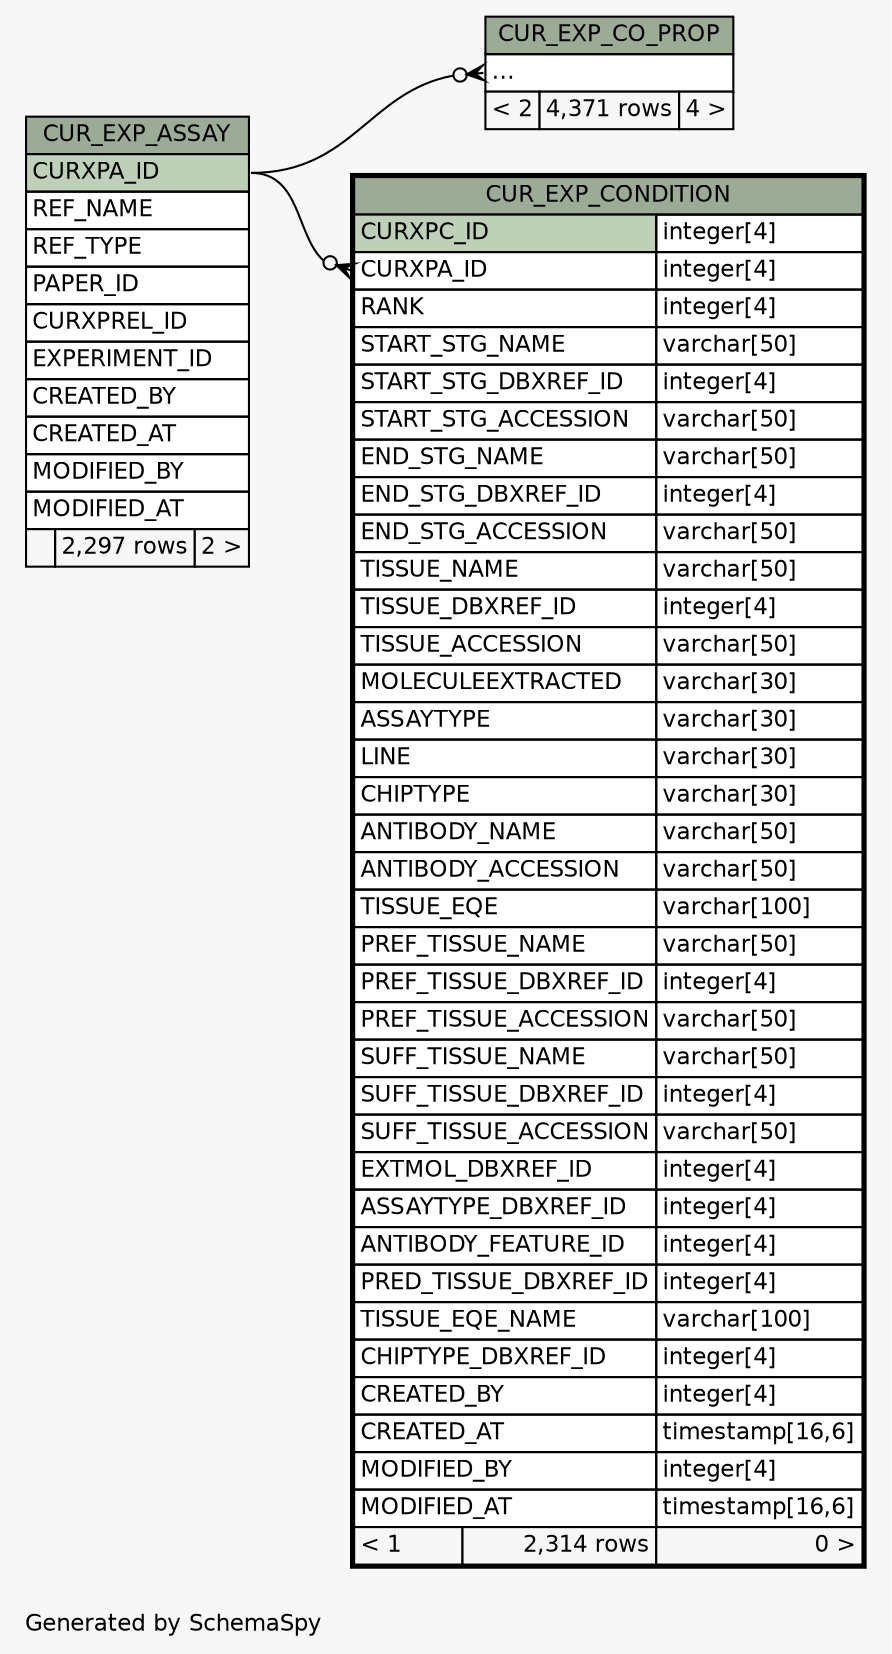 // dot 2.38.0 on Windows 10 10.0
// SchemaSpy rev Unknown
digraph "twoDegreesRelationshipsDiagram" {
  graph [
    rankdir="RL"
    bgcolor="#f7f7f7"
    label="\nGenerated by SchemaSpy"
    labeljust="l"
    nodesep="0.18"
    ranksep="0.46"
    fontname="Helvetica"
    fontsize="11"
  ];
  node [
    fontname="Helvetica"
    fontsize="11"
    shape="plaintext"
  ];
  edge [
    arrowsize="0.8"
  ];
  "CUR_EXP_CO_PROP":"elipses":w -> "CUR_EXP_ASSAY":"CURXPA_ID":e [arrowhead=none dir=back arrowtail=crowodot];
  "CUR_EXP_CONDITION":"CURXPA_ID":w -> "CUR_EXP_ASSAY":"CURXPA_ID":e [arrowhead=none dir=back arrowtail=crowodot];
  "CUR_EXP_ASSAY" [
    label=<
    <TABLE BORDER="0" CELLBORDER="1" CELLSPACING="0" BGCOLOR="#ffffff">
      <TR><TD COLSPAN="3" BGCOLOR="#9bab96" ALIGN="CENTER">CUR_EXP_ASSAY</TD></TR>
      <TR><TD PORT="CURXPA_ID" COLSPAN="3" BGCOLOR="#bed1b8" ALIGN="LEFT">CURXPA_ID</TD></TR>
      <TR><TD PORT="REF_NAME" COLSPAN="3" ALIGN="LEFT">REF_NAME</TD></TR>
      <TR><TD PORT="REF_TYPE" COLSPAN="3" ALIGN="LEFT">REF_TYPE</TD></TR>
      <TR><TD PORT="PAPER_ID" COLSPAN="3" ALIGN="LEFT">PAPER_ID</TD></TR>
      <TR><TD PORT="CURXPREL_ID" COLSPAN="3" ALIGN="LEFT">CURXPREL_ID</TD></TR>
      <TR><TD PORT="EXPERIMENT_ID" COLSPAN="3" ALIGN="LEFT">EXPERIMENT_ID</TD></TR>
      <TR><TD PORT="CREATED_BY" COLSPAN="3" ALIGN="LEFT">CREATED_BY</TD></TR>
      <TR><TD PORT="CREATED_AT" COLSPAN="3" ALIGN="LEFT">CREATED_AT</TD></TR>
      <TR><TD PORT="MODIFIED_BY" COLSPAN="3" ALIGN="LEFT">MODIFIED_BY</TD></TR>
      <TR><TD PORT="MODIFIED_AT" COLSPAN="3" ALIGN="LEFT">MODIFIED_AT</TD></TR>
      <TR><TD ALIGN="LEFT" BGCOLOR="#f7f7f7">  </TD><TD ALIGN="RIGHT" BGCOLOR="#f7f7f7">2,297 rows</TD><TD ALIGN="RIGHT" BGCOLOR="#f7f7f7">2 &gt;</TD></TR>
    </TABLE>>
    URL="CUR_EXP_ASSAY.html"
    tooltip="CUR_EXP_ASSAY"
  ];
  "CUR_EXP_CO_PROP" [
    label=<
    <TABLE BORDER="0" CELLBORDER="1" CELLSPACING="0" BGCOLOR="#ffffff">
      <TR><TD COLSPAN="3" BGCOLOR="#9bab96" ALIGN="CENTER">CUR_EXP_CO_PROP</TD></TR>
      <TR><TD PORT="elipses" COLSPAN="3" ALIGN="LEFT">...</TD></TR>
      <TR><TD ALIGN="LEFT" BGCOLOR="#f7f7f7">&lt; 2</TD><TD ALIGN="RIGHT" BGCOLOR="#f7f7f7">4,371 rows</TD><TD ALIGN="RIGHT" BGCOLOR="#f7f7f7">4 &gt;</TD></TR>
    </TABLE>>
    URL="CUR_EXP_CO_PROP.html"
    tooltip="CUR_EXP_CO_PROP"
  ];
  "CUR_EXP_CONDITION" [
    label=<
    <TABLE BORDER="2" CELLBORDER="1" CELLSPACING="0" BGCOLOR="#ffffff">
      <TR><TD COLSPAN="3" BGCOLOR="#9bab96" ALIGN="CENTER">CUR_EXP_CONDITION</TD></TR>
      <TR><TD PORT="CURXPC_ID" COLSPAN="2" BGCOLOR="#bed1b8" ALIGN="LEFT">CURXPC_ID</TD><TD PORT="CURXPC_ID.type" ALIGN="LEFT">integer[4]</TD></TR>
      <TR><TD PORT="CURXPA_ID" COLSPAN="2" ALIGN="LEFT">CURXPA_ID</TD><TD PORT="CURXPA_ID.type" ALIGN="LEFT">integer[4]</TD></TR>
      <TR><TD PORT="RANK" COLSPAN="2" ALIGN="LEFT">RANK</TD><TD PORT="RANK.type" ALIGN="LEFT">integer[4]</TD></TR>
      <TR><TD PORT="START_STG_NAME" COLSPAN="2" ALIGN="LEFT">START_STG_NAME</TD><TD PORT="START_STG_NAME.type" ALIGN="LEFT">varchar[50]</TD></TR>
      <TR><TD PORT="START_STG_DBXREF_ID" COLSPAN="2" ALIGN="LEFT">START_STG_DBXREF_ID</TD><TD PORT="START_STG_DBXREF_ID.type" ALIGN="LEFT">integer[4]</TD></TR>
      <TR><TD PORT="START_STG_ACCESSION" COLSPAN="2" ALIGN="LEFT">START_STG_ACCESSION</TD><TD PORT="START_STG_ACCESSION.type" ALIGN="LEFT">varchar[50]</TD></TR>
      <TR><TD PORT="END_STG_NAME" COLSPAN="2" ALIGN="LEFT">END_STG_NAME</TD><TD PORT="END_STG_NAME.type" ALIGN="LEFT">varchar[50]</TD></TR>
      <TR><TD PORT="END_STG_DBXREF_ID" COLSPAN="2" ALIGN="LEFT">END_STG_DBXREF_ID</TD><TD PORT="END_STG_DBXREF_ID.type" ALIGN="LEFT">integer[4]</TD></TR>
      <TR><TD PORT="END_STG_ACCESSION" COLSPAN="2" ALIGN="LEFT">END_STG_ACCESSION</TD><TD PORT="END_STG_ACCESSION.type" ALIGN="LEFT">varchar[50]</TD></TR>
      <TR><TD PORT="TISSUE_NAME" COLSPAN="2" ALIGN="LEFT">TISSUE_NAME</TD><TD PORT="TISSUE_NAME.type" ALIGN="LEFT">varchar[50]</TD></TR>
      <TR><TD PORT="TISSUE_DBXREF_ID" COLSPAN="2" ALIGN="LEFT">TISSUE_DBXREF_ID</TD><TD PORT="TISSUE_DBXREF_ID.type" ALIGN="LEFT">integer[4]</TD></TR>
      <TR><TD PORT="TISSUE_ACCESSION" COLSPAN="2" ALIGN="LEFT">TISSUE_ACCESSION</TD><TD PORT="TISSUE_ACCESSION.type" ALIGN="LEFT">varchar[50]</TD></TR>
      <TR><TD PORT="MOLECULEEXTRACTED" COLSPAN="2" ALIGN="LEFT">MOLECULEEXTRACTED</TD><TD PORT="MOLECULEEXTRACTED.type" ALIGN="LEFT">varchar[30]</TD></TR>
      <TR><TD PORT="ASSAYTYPE" COLSPAN="2" ALIGN="LEFT">ASSAYTYPE</TD><TD PORT="ASSAYTYPE.type" ALIGN="LEFT">varchar[30]</TD></TR>
      <TR><TD PORT="LINE" COLSPAN="2" ALIGN="LEFT">LINE</TD><TD PORT="LINE.type" ALIGN="LEFT">varchar[30]</TD></TR>
      <TR><TD PORT="CHIPTYPE" COLSPAN="2" ALIGN="LEFT">CHIPTYPE</TD><TD PORT="CHIPTYPE.type" ALIGN="LEFT">varchar[30]</TD></TR>
      <TR><TD PORT="ANTIBODY_NAME" COLSPAN="2" ALIGN="LEFT">ANTIBODY_NAME</TD><TD PORT="ANTIBODY_NAME.type" ALIGN="LEFT">varchar[50]</TD></TR>
      <TR><TD PORT="ANTIBODY_ACCESSION" COLSPAN="2" ALIGN="LEFT">ANTIBODY_ACCESSION</TD><TD PORT="ANTIBODY_ACCESSION.type" ALIGN="LEFT">varchar[50]</TD></TR>
      <TR><TD PORT="TISSUE_EQE" COLSPAN="2" ALIGN="LEFT">TISSUE_EQE</TD><TD PORT="TISSUE_EQE.type" ALIGN="LEFT">varchar[100]</TD></TR>
      <TR><TD PORT="PREF_TISSUE_NAME" COLSPAN="2" ALIGN="LEFT">PREF_TISSUE_NAME</TD><TD PORT="PREF_TISSUE_NAME.type" ALIGN="LEFT">varchar[50]</TD></TR>
      <TR><TD PORT="PREF_TISSUE_DBXREF_ID" COLSPAN="2" ALIGN="LEFT">PREF_TISSUE_DBXREF_ID</TD><TD PORT="PREF_TISSUE_DBXREF_ID.type" ALIGN="LEFT">integer[4]</TD></TR>
      <TR><TD PORT="PREF_TISSUE_ACCESSION" COLSPAN="2" ALIGN="LEFT">PREF_TISSUE_ACCESSION</TD><TD PORT="PREF_TISSUE_ACCESSION.type" ALIGN="LEFT">varchar[50]</TD></TR>
      <TR><TD PORT="SUFF_TISSUE_NAME" COLSPAN="2" ALIGN="LEFT">SUFF_TISSUE_NAME</TD><TD PORT="SUFF_TISSUE_NAME.type" ALIGN="LEFT">varchar[50]</TD></TR>
      <TR><TD PORT="SUFF_TISSUE_DBXREF_ID" COLSPAN="2" ALIGN="LEFT">SUFF_TISSUE_DBXREF_ID</TD><TD PORT="SUFF_TISSUE_DBXREF_ID.type" ALIGN="LEFT">integer[4]</TD></TR>
      <TR><TD PORT="SUFF_TISSUE_ACCESSION" COLSPAN="2" ALIGN="LEFT">SUFF_TISSUE_ACCESSION</TD><TD PORT="SUFF_TISSUE_ACCESSION.type" ALIGN="LEFT">varchar[50]</TD></TR>
      <TR><TD PORT="EXTMOL_DBXREF_ID" COLSPAN="2" ALIGN="LEFT">EXTMOL_DBXREF_ID</TD><TD PORT="EXTMOL_DBXREF_ID.type" ALIGN="LEFT">integer[4]</TD></TR>
      <TR><TD PORT="ASSAYTYPE_DBXREF_ID" COLSPAN="2" ALIGN="LEFT">ASSAYTYPE_DBXREF_ID</TD><TD PORT="ASSAYTYPE_DBXREF_ID.type" ALIGN="LEFT">integer[4]</TD></TR>
      <TR><TD PORT="ANTIBODY_FEATURE_ID" COLSPAN="2" ALIGN="LEFT">ANTIBODY_FEATURE_ID</TD><TD PORT="ANTIBODY_FEATURE_ID.type" ALIGN="LEFT">integer[4]</TD></TR>
      <TR><TD PORT="PRED_TISSUE_DBXREF_ID" COLSPAN="2" ALIGN="LEFT">PRED_TISSUE_DBXREF_ID</TD><TD PORT="PRED_TISSUE_DBXREF_ID.type" ALIGN="LEFT">integer[4]</TD></TR>
      <TR><TD PORT="TISSUE_EQE_NAME" COLSPAN="2" ALIGN="LEFT">TISSUE_EQE_NAME</TD><TD PORT="TISSUE_EQE_NAME.type" ALIGN="LEFT">varchar[100]</TD></TR>
      <TR><TD PORT="CHIPTYPE_DBXREF_ID" COLSPAN="2" ALIGN="LEFT">CHIPTYPE_DBXREF_ID</TD><TD PORT="CHIPTYPE_DBXREF_ID.type" ALIGN="LEFT">integer[4]</TD></TR>
      <TR><TD PORT="CREATED_BY" COLSPAN="2" ALIGN="LEFT">CREATED_BY</TD><TD PORT="CREATED_BY.type" ALIGN="LEFT">integer[4]</TD></TR>
      <TR><TD PORT="CREATED_AT" COLSPAN="2" ALIGN="LEFT">CREATED_AT</TD><TD PORT="CREATED_AT.type" ALIGN="LEFT">timestamp[16,6]</TD></TR>
      <TR><TD PORT="MODIFIED_BY" COLSPAN="2" ALIGN="LEFT">MODIFIED_BY</TD><TD PORT="MODIFIED_BY.type" ALIGN="LEFT">integer[4]</TD></TR>
      <TR><TD PORT="MODIFIED_AT" COLSPAN="2" ALIGN="LEFT">MODIFIED_AT</TD><TD PORT="MODIFIED_AT.type" ALIGN="LEFT">timestamp[16,6]</TD></TR>
      <TR><TD ALIGN="LEFT" BGCOLOR="#f7f7f7">&lt; 1</TD><TD ALIGN="RIGHT" BGCOLOR="#f7f7f7">2,314 rows</TD><TD ALIGN="RIGHT" BGCOLOR="#f7f7f7">0 &gt;</TD></TR>
    </TABLE>>
    URL="CUR_EXP_CONDITION.html"
    tooltip="CUR_EXP_CONDITION"
  ];
}
